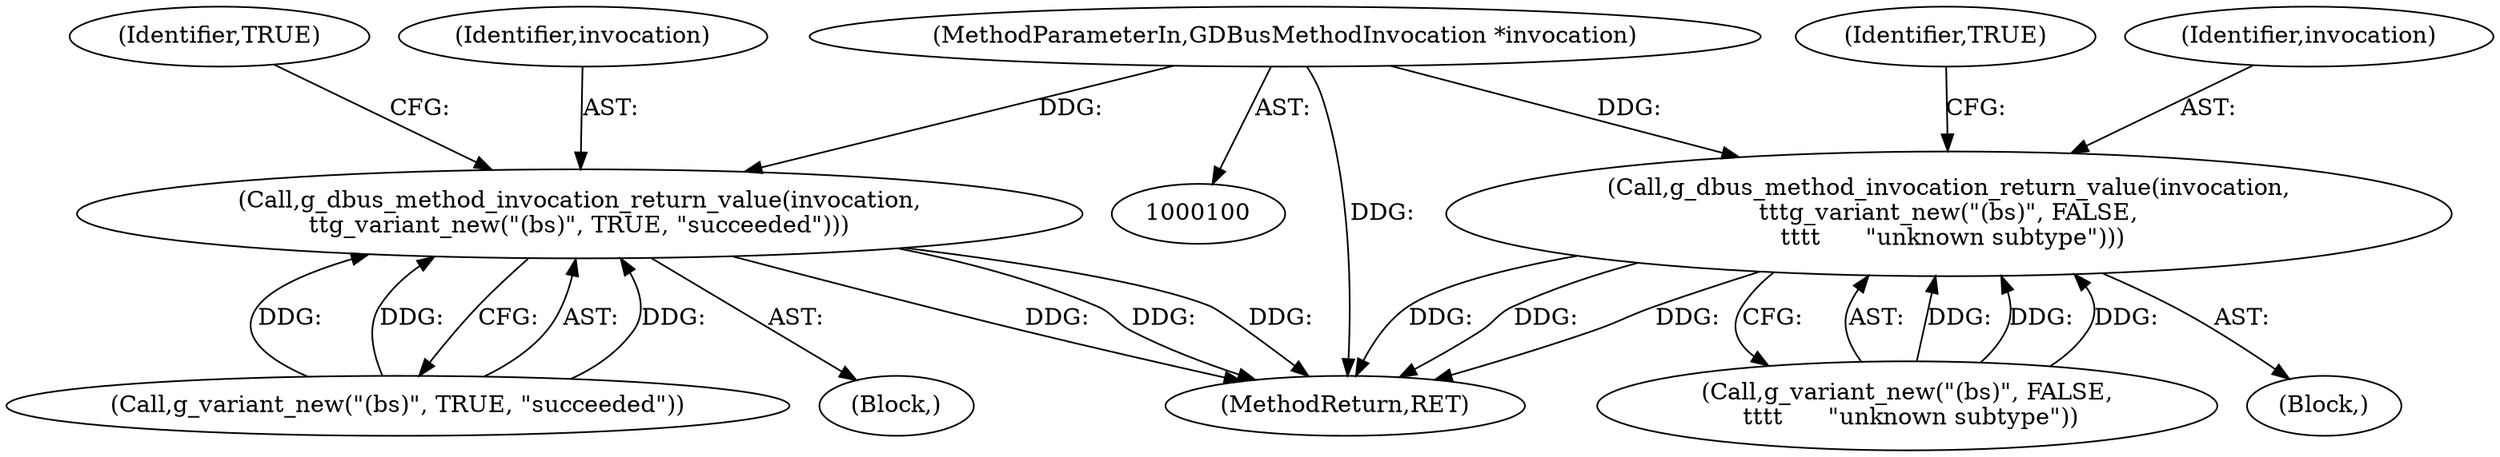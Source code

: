 digraph "0_tcmu-runner_bb80e9c7a798f035768260ebdadffb6eb0786178_2@pointer" {
"1000102" [label="(MethodParameterIn,GDBusMethodInvocation *invocation)"];
"1000124" [label="(Call,g_dbus_method_invocation_return_value(invocation,\n\t\t\tg_variant_new(\"(bs)\", FALSE,\n \t\t\t\t      \"unknown subtype\")))"];
"1000144" [label="(Call,g_dbus_method_invocation_return_value(invocation,\n\t\tg_variant_new(\"(bs)\", TRUE, \"succeeded\")))"];
"1000102" [label="(MethodParameterIn,GDBusMethodInvocation *invocation)"];
"1000144" [label="(Call,g_dbus_method_invocation_return_value(invocation,\n\t\tg_variant_new(\"(bs)\", TRUE, \"succeeded\")))"];
"1000152" [label="(MethodReturn,RET)"];
"1000124" [label="(Call,g_dbus_method_invocation_return_value(invocation,\n\t\t\tg_variant_new(\"(bs)\", FALSE,\n \t\t\t\t      \"unknown subtype\")))"];
"1000125" [label="(Identifier,invocation)"];
"1000146" [label="(Call,g_variant_new(\"(bs)\", TRUE, \"succeeded\"))"];
"1000105" [label="(Block,)"];
"1000126" [label="(Call,g_variant_new(\"(bs)\", FALSE,\n \t\t\t\t      \"unknown subtype\"))"];
"1000131" [label="(Identifier,TRUE)"];
"1000145" [label="(Identifier,invocation)"];
"1000151" [label="(Identifier,TRUE)"];
"1000123" [label="(Block,)"];
"1000102" -> "1000100"  [label="AST: "];
"1000102" -> "1000152"  [label="DDG: "];
"1000102" -> "1000124"  [label="DDG: "];
"1000102" -> "1000144"  [label="DDG: "];
"1000124" -> "1000123"  [label="AST: "];
"1000124" -> "1000126"  [label="CFG: "];
"1000125" -> "1000124"  [label="AST: "];
"1000126" -> "1000124"  [label="AST: "];
"1000131" -> "1000124"  [label="CFG: "];
"1000124" -> "1000152"  [label="DDG: "];
"1000124" -> "1000152"  [label="DDG: "];
"1000124" -> "1000152"  [label="DDG: "];
"1000126" -> "1000124"  [label="DDG: "];
"1000126" -> "1000124"  [label="DDG: "];
"1000126" -> "1000124"  [label="DDG: "];
"1000144" -> "1000105"  [label="AST: "];
"1000144" -> "1000146"  [label="CFG: "];
"1000145" -> "1000144"  [label="AST: "];
"1000146" -> "1000144"  [label="AST: "];
"1000151" -> "1000144"  [label="CFG: "];
"1000144" -> "1000152"  [label="DDG: "];
"1000144" -> "1000152"  [label="DDG: "];
"1000144" -> "1000152"  [label="DDG: "];
"1000146" -> "1000144"  [label="DDG: "];
"1000146" -> "1000144"  [label="DDG: "];
"1000146" -> "1000144"  [label="DDG: "];
}
